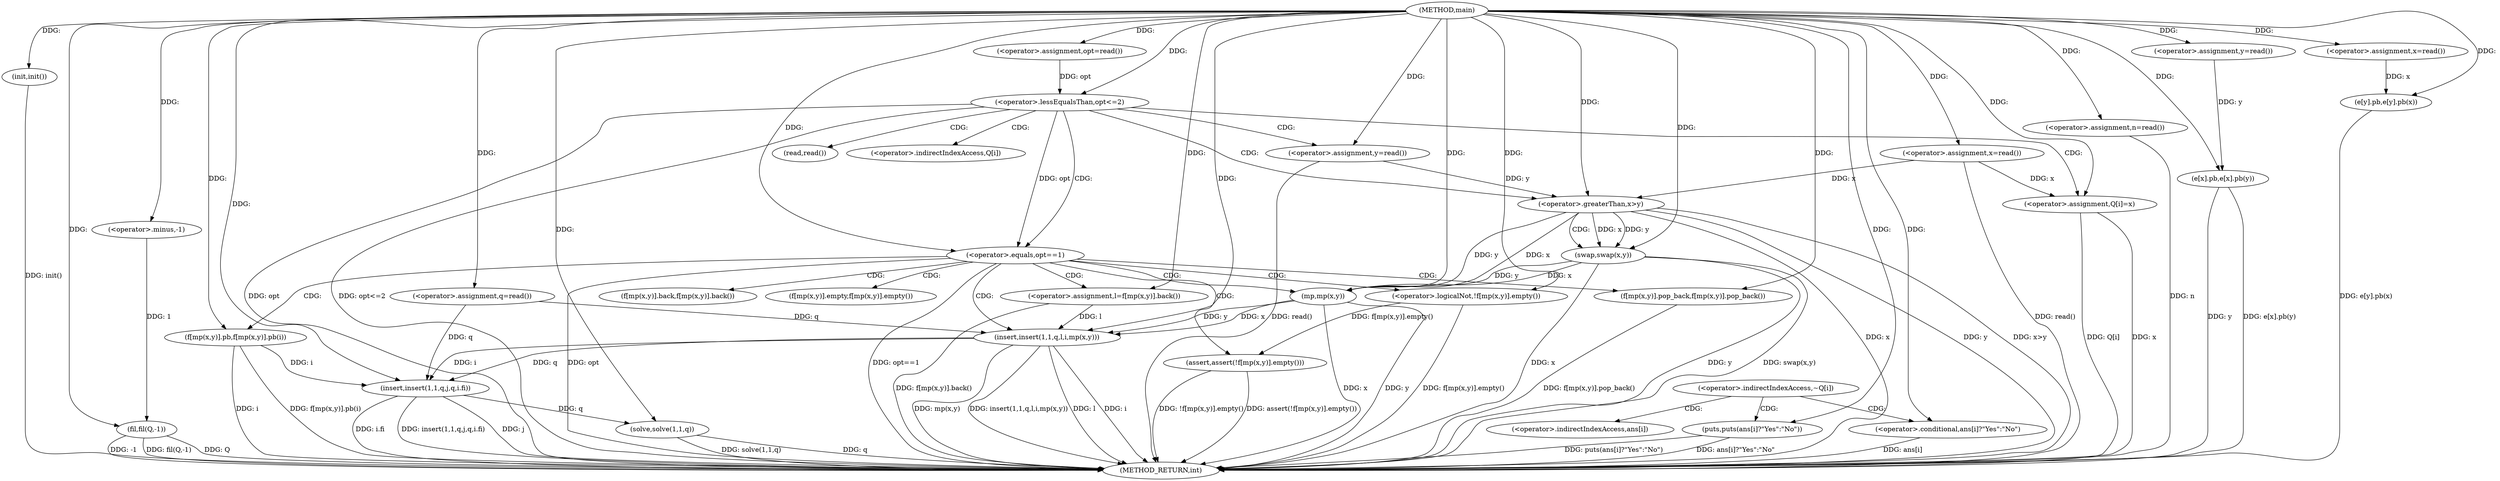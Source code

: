 digraph "main" {  
"1000917" [label = "(METHOD,main)" ]
"1001030" [label = "(METHOD_RETURN,int)" ]
"1000940" [label = "(init,init())" ]
"1000941" [label = "(fil,fil(Q,-1))" ]
"1001006" [label = "(insert,insert(1,1,q,j,q,i.fi))" ]
"1001015" [label = "(solve,solve(1,1,q))" ]
"1000920" [label = "(<operator>.assignment,n=read())" ]
"1000923" [label = "(<operator>.assignment,q=read())" ]
"1000928" [label = "(<operator>.assignment,x=read())" ]
"1000932" [label = "(<operator>.assignment,y=read())" ]
"1000948" [label = "(<operator>.assignment,opt=read())" ]
"1000952" [label = "(<operator>.assignment,x=read())" ]
"1001023" [label = "(puts,puts(ans[i]?\"Yes\":\"No\"))" ]
"1000936" [label = "(e[x].pb,e[x].pb(y))" ]
"1000938" [label = "(e[y].pb,e[y].pb(x))" ]
"1000943" [label = "(<operator>.minus,-1)" ]
"1000956" [label = "(<operator>.lessEqualsThan,opt<=2)" ]
"1000961" [label = "(<operator>.assignment,y=read())" ]
"1001024" [label = "(<operator>.conditional,ans[i]?\"Yes\":\"No\")" ]
"1000965" [label = "(<operator>.greaterThan,x>y)" ]
"1000968" [label = "(swap,swap(x,y))" ]
"1000972" [label = "(<operator>.equals,opt==1)" ]
"1000999" [label = "(<operator>.assignment,Q[i]=x)" ]
"1000976" [label = "(f[mp(x,y)].pb,f[mp(x,y)].pb(i))" ]
"1000980" [label = "(assert,assert(!f[mp(x,y)].empty()))" ]
"1000984" [label = "(<operator>.assignment,l=f[mp(x,y)].back())" ]
"1000987" [label = "(f[mp(x,y)].pop_back,f[mp(x,y)].pop_back())" ]
"1000988" [label = "(insert,insert(1,1,q,l,i,mp(x,y)))" ]
"1000981" [label = "(<operator>.logicalNot,!f[mp(x,y)].empty())" ]
"1000994" [label = "(mp,mp(x,y))" ]
"1001020" [label = "(<operator>.indirectIndexAccess,~Q[i])" ]
"1001025" [label = "(<operator>.indirectIndexAccess,ans[i])" ]
"1000963" [label = "(read,read())" ]
"1001000" [label = "(<operator>.indirectIndexAccess,Q[i])" ]
"1000986" [label = "(f[mp(x,y)].back,f[mp(x,y)].back())" ]
"1000982" [label = "(f[mp(x,y)].empty,f[mp(x,y)].empty())" ]
  "1000936" -> "1001030"  [ label = "DDG: y"] 
  "1000936" -> "1001030"  [ label = "DDG: e[x].pb(y)"] 
  "1000938" -> "1001030"  [ label = "DDG: e[y].pb(x)"] 
  "1000940" -> "1001030"  [ label = "DDG: init()"] 
  "1000941" -> "1001030"  [ label = "DDG: Q"] 
  "1000941" -> "1001030"  [ label = "DDG: -1"] 
  "1000941" -> "1001030"  [ label = "DDG: fil(Q,-1)"] 
  "1000952" -> "1001030"  [ label = "DDG: read()"] 
  "1000956" -> "1001030"  [ label = "DDG: opt"] 
  "1000956" -> "1001030"  [ label = "DDG: opt<=2"] 
  "1000999" -> "1001030"  [ label = "DDG: Q[i]"] 
  "1000999" -> "1001030"  [ label = "DDG: x"] 
  "1000961" -> "1001030"  [ label = "DDG: read()"] 
  "1000965" -> "1001030"  [ label = "DDG: x"] 
  "1000965" -> "1001030"  [ label = "DDG: y"] 
  "1000965" -> "1001030"  [ label = "DDG: x>y"] 
  "1000968" -> "1001030"  [ label = "DDG: x"] 
  "1000968" -> "1001030"  [ label = "DDG: y"] 
  "1000968" -> "1001030"  [ label = "DDG: swap(x,y)"] 
  "1000972" -> "1001030"  [ label = "DDG: opt"] 
  "1000972" -> "1001030"  [ label = "DDG: opt==1"] 
  "1000981" -> "1001030"  [ label = "DDG: f[mp(x,y)].empty()"] 
  "1000980" -> "1001030"  [ label = "DDG: !f[mp(x,y)].empty()"] 
  "1000980" -> "1001030"  [ label = "DDG: assert(!f[mp(x,y)].empty())"] 
  "1000984" -> "1001030"  [ label = "DDG: f[mp(x,y)].back()"] 
  "1000987" -> "1001030"  [ label = "DDG: f[mp(x,y)].pop_back()"] 
  "1000988" -> "1001030"  [ label = "DDG: l"] 
  "1000988" -> "1001030"  [ label = "DDG: i"] 
  "1000994" -> "1001030"  [ label = "DDG: x"] 
  "1000994" -> "1001030"  [ label = "DDG: y"] 
  "1000988" -> "1001030"  [ label = "DDG: mp(x,y)"] 
  "1000988" -> "1001030"  [ label = "DDG: insert(1,1,q,l,i,mp(x,y))"] 
  "1000976" -> "1001030"  [ label = "DDG: i"] 
  "1000976" -> "1001030"  [ label = "DDG: f[mp(x,y)].pb(i)"] 
  "1001006" -> "1001030"  [ label = "DDG: i.fi"] 
  "1001006" -> "1001030"  [ label = "DDG: insert(1,1,q,j,q,i.fi)"] 
  "1001015" -> "1001030"  [ label = "DDG: q"] 
  "1001015" -> "1001030"  [ label = "DDG: solve(1,1,q)"] 
  "1001024" -> "1001030"  [ label = "DDG: ans[i]"] 
  "1001023" -> "1001030"  [ label = "DDG: ans[i]?\"Yes\":\"No\""] 
  "1001023" -> "1001030"  [ label = "DDG: puts(ans[i]?\"Yes\":\"No\")"] 
  "1001006" -> "1001030"  [ label = "DDG: j"] 
  "1000920" -> "1001030"  [ label = "DDG: n"] 
  "1000917" -> "1000940"  [ label = "DDG: "] 
  "1000917" -> "1000920"  [ label = "DDG: "] 
  "1000917" -> "1000923"  [ label = "DDG: "] 
  "1000917" -> "1000928"  [ label = "DDG: "] 
  "1000917" -> "1000932"  [ label = "DDG: "] 
  "1000917" -> "1000941"  [ label = "DDG: "] 
  "1000943" -> "1000941"  [ label = "DDG: 1"] 
  "1000917" -> "1000948"  [ label = "DDG: "] 
  "1000917" -> "1000952"  [ label = "DDG: "] 
  "1000917" -> "1001006"  [ label = "DDG: "] 
  "1000923" -> "1001006"  [ label = "DDG: q"] 
  "1000988" -> "1001006"  [ label = "DDG: q"] 
  "1000988" -> "1001006"  [ label = "DDG: i"] 
  "1000976" -> "1001006"  [ label = "DDG: i"] 
  "1000917" -> "1001015"  [ label = "DDG: "] 
  "1001006" -> "1001015"  [ label = "DDG: q"] 
  "1000917" -> "1000943"  [ label = "DDG: "] 
  "1000917" -> "1001023"  [ label = "DDG: "] 
  "1000932" -> "1000936"  [ label = "DDG: y"] 
  "1000917" -> "1000936"  [ label = "DDG: "] 
  "1000928" -> "1000938"  [ label = "DDG: x"] 
  "1000917" -> "1000938"  [ label = "DDG: "] 
  "1000948" -> "1000956"  [ label = "DDG: opt"] 
  "1000917" -> "1000956"  [ label = "DDG: "] 
  "1000917" -> "1000961"  [ label = "DDG: "] 
  "1000917" -> "1001024"  [ label = "DDG: "] 
  "1000952" -> "1000999"  [ label = "DDG: x"] 
  "1000917" -> "1000999"  [ label = "DDG: "] 
  "1000952" -> "1000965"  [ label = "DDG: x"] 
  "1000917" -> "1000965"  [ label = "DDG: "] 
  "1000961" -> "1000965"  [ label = "DDG: y"] 
  "1000965" -> "1000968"  [ label = "DDG: x"] 
  "1000917" -> "1000968"  [ label = "DDG: "] 
  "1000965" -> "1000968"  [ label = "DDG: y"] 
  "1000956" -> "1000972"  [ label = "DDG: opt"] 
  "1000917" -> "1000972"  [ label = "DDG: "] 
  "1000917" -> "1000976"  [ label = "DDG: "] 
  "1000917" -> "1000984"  [ label = "DDG: "] 
  "1000917" -> "1000987"  [ label = "DDG: "] 
  "1000981" -> "1000980"  [ label = "DDG: f[mp(x,y)].empty()"] 
  "1000917" -> "1000988"  [ label = "DDG: "] 
  "1000923" -> "1000988"  [ label = "DDG: q"] 
  "1000994" -> "1000988"  [ label = "DDG: x"] 
  "1000994" -> "1000988"  [ label = "DDG: y"] 
  "1000984" -> "1000988"  [ label = "DDG: l"] 
  "1000917" -> "1000981"  [ label = "DDG: "] 
  "1000965" -> "1000994"  [ label = "DDG: x"] 
  "1000968" -> "1000994"  [ label = "DDG: x"] 
  "1000917" -> "1000994"  [ label = "DDG: "] 
  "1000965" -> "1000994"  [ label = "DDG: y"] 
  "1000968" -> "1000994"  [ label = "DDG: y"] 
  "1001020" -> "1001023"  [ label = "CDG: "] 
  "1001020" -> "1001024"  [ label = "CDG: "] 
  "1001020" -> "1001025"  [ label = "CDG: "] 
  "1000956" -> "1001000"  [ label = "CDG: "] 
  "1000956" -> "1000963"  [ label = "CDG: "] 
  "1000956" -> "1000999"  [ label = "CDG: "] 
  "1000956" -> "1000961"  [ label = "CDG: "] 
  "1000956" -> "1000965"  [ label = "CDG: "] 
  "1000956" -> "1000972"  [ label = "CDG: "] 
  "1000965" -> "1000968"  [ label = "CDG: "] 
  "1000972" -> "1000980"  [ label = "CDG: "] 
  "1000972" -> "1000984"  [ label = "CDG: "] 
  "1000972" -> "1000976"  [ label = "CDG: "] 
  "1000972" -> "1000988"  [ label = "CDG: "] 
  "1000972" -> "1000987"  [ label = "CDG: "] 
  "1000972" -> "1000982"  [ label = "CDG: "] 
  "1000972" -> "1000981"  [ label = "CDG: "] 
  "1000972" -> "1000986"  [ label = "CDG: "] 
  "1000972" -> "1000994"  [ label = "CDG: "] 
}
